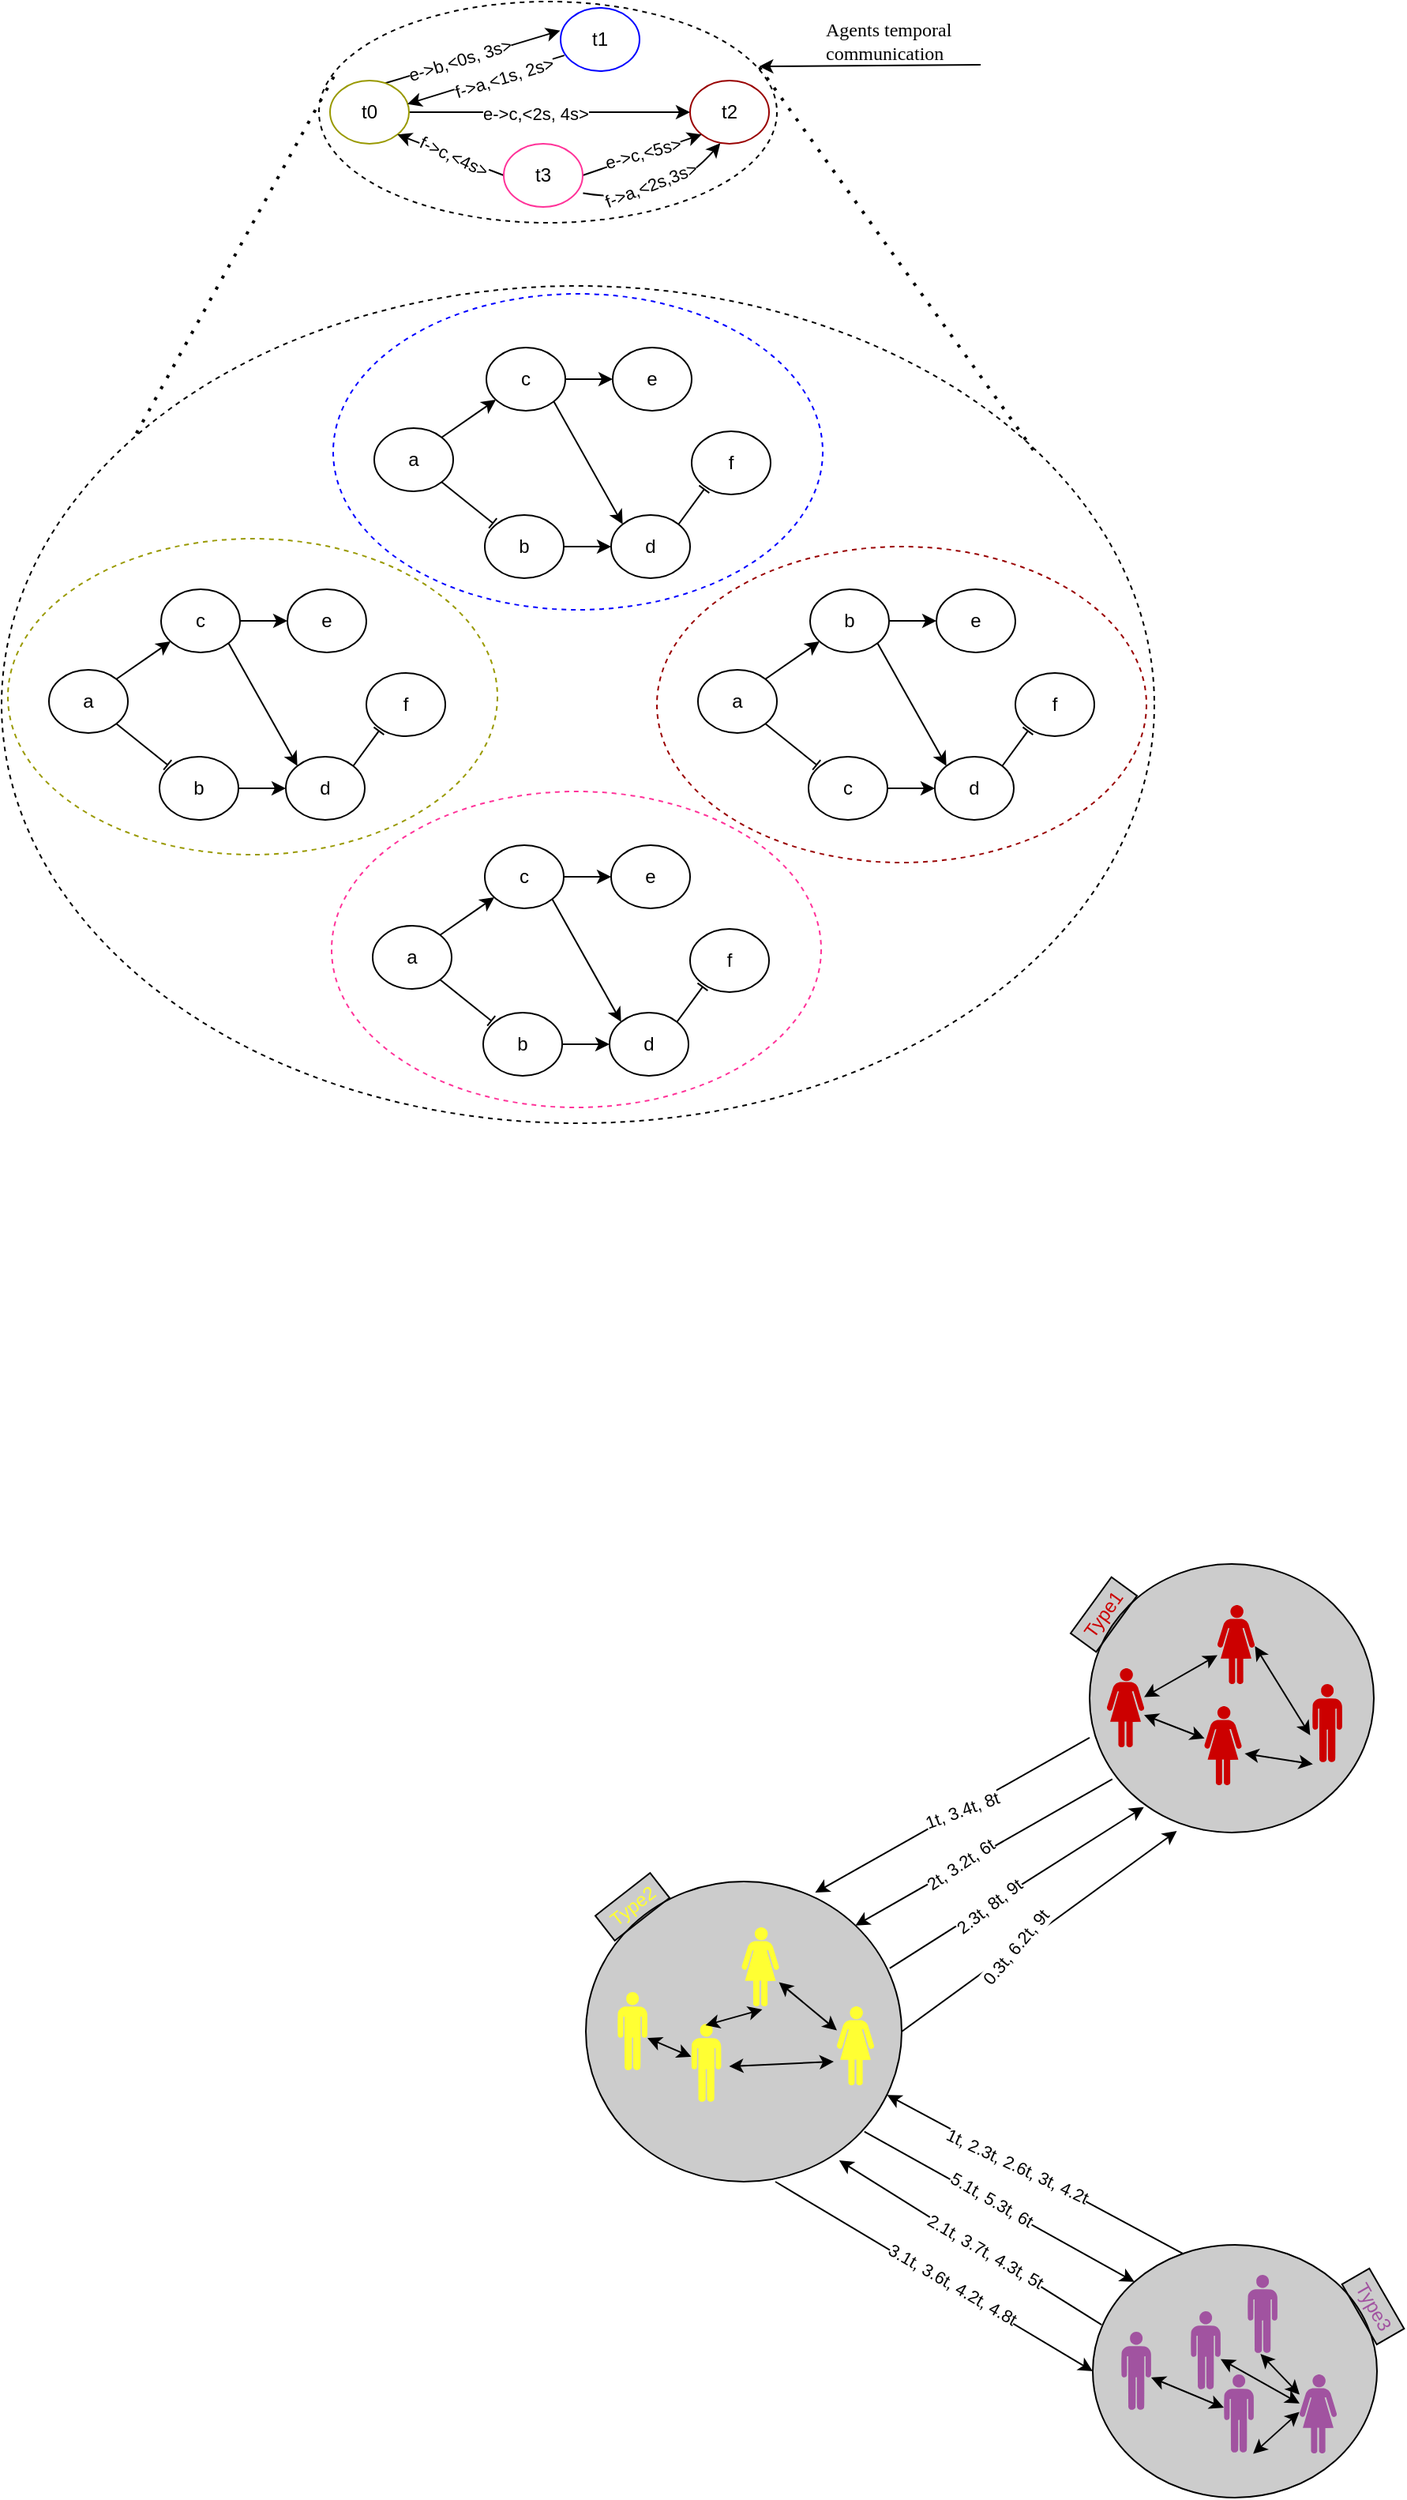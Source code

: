 <mxfile version="24.0.7" type="github">
  <diagram name="Pagina-1" id="gPWjSC0sNMpcJGo77wKc">
    <mxGraphModel dx="1318" dy="841" grid="1" gridSize="10" guides="1" tooltips="1" connect="1" arrows="1" fold="1" page="1" pageScale="1" pageWidth="827" pageHeight="1169" math="0" shadow="0">
      <root>
        <mxCell id="0" />
        <mxCell id="1" parent="0" />
        <mxCell id="D8RpLal6LioXR98MJQWB-118" value="" style="ellipse;whiteSpace=wrap;html=1;dashed=1;fillColor=none;strokeColor=#000000;" parent="1" vertex="1">
          <mxGeometry x="271" y="30" width="290" height="140" as="geometry" />
        </mxCell>
        <mxCell id="D8RpLal6LioXR98MJQWB-117" value="" style="ellipse;whiteSpace=wrap;html=1;dashed=1;fillColor=none;strokeColor=#000000;" parent="1" vertex="1">
          <mxGeometry x="70" y="210" width="730" height="530" as="geometry" />
        </mxCell>
        <mxCell id="D8RpLal6LioXR98MJQWB-3" value="" style="ellipse;whiteSpace=wrap;html=1;dashed=1;fillColor=none;strokeColor=#999900;" parent="1" vertex="1">
          <mxGeometry x="74" y="370" width="310" height="200" as="geometry" />
        </mxCell>
        <mxCell id="D8RpLal6LioXR98MJQWB-12" style="edgeStyle=none;rounded=0;orthogonalLoop=1;jettySize=auto;html=1;exitX=1;exitY=1;exitDx=0;exitDy=0;endArrow=baseDash;endFill=0;entryX=0.102;entryY=0.129;entryDx=0;entryDy=0;entryPerimeter=0;" parent="1" source="D8RpLal6LioXR98MJQWB-5" target="D8RpLal6LioXR98MJQWB-7" edge="1">
          <mxGeometry relative="1" as="geometry" />
        </mxCell>
        <mxCell id="D8RpLal6LioXR98MJQWB-13" style="edgeStyle=none;rounded=0;orthogonalLoop=1;jettySize=auto;html=1;exitX=1;exitY=0;exitDx=0;exitDy=0;" parent="1" source="D8RpLal6LioXR98MJQWB-5" target="D8RpLal6LioXR98MJQWB-6" edge="1">
          <mxGeometry relative="1" as="geometry" />
        </mxCell>
        <mxCell id="D8RpLal6LioXR98MJQWB-5" value="a" style="ellipse;whiteSpace=wrap;html=1;" parent="1" vertex="1">
          <mxGeometry x="100" y="453" width="50" height="40" as="geometry" />
        </mxCell>
        <mxCell id="D8RpLal6LioXR98MJQWB-14" style="edgeStyle=none;rounded=0;orthogonalLoop=1;jettySize=auto;html=1;exitX=1;exitY=0.5;exitDx=0;exitDy=0;entryX=0;entryY=0.5;entryDx=0;entryDy=0;" parent="1" source="D8RpLal6LioXR98MJQWB-6" target="D8RpLal6LioXR98MJQWB-9" edge="1">
          <mxGeometry relative="1" as="geometry" />
        </mxCell>
        <mxCell id="D8RpLal6LioXR98MJQWB-15" style="edgeStyle=none;rounded=0;orthogonalLoop=1;jettySize=auto;html=1;exitX=1;exitY=1;exitDx=0;exitDy=0;entryX=0;entryY=0;entryDx=0;entryDy=0;" parent="1" source="D8RpLal6LioXR98MJQWB-6" target="D8RpLal6LioXR98MJQWB-8" edge="1">
          <mxGeometry relative="1" as="geometry" />
        </mxCell>
        <mxCell id="D8RpLal6LioXR98MJQWB-6" value="c" style="ellipse;whiteSpace=wrap;html=1;" parent="1" vertex="1">
          <mxGeometry x="171" y="402" width="50" height="40" as="geometry" />
        </mxCell>
        <mxCell id="D8RpLal6LioXR98MJQWB-16" style="edgeStyle=none;rounded=0;orthogonalLoop=1;jettySize=auto;html=1;exitX=1;exitY=0.5;exitDx=0;exitDy=0;" parent="1" source="D8RpLal6LioXR98MJQWB-7" target="D8RpLal6LioXR98MJQWB-8" edge="1">
          <mxGeometry relative="1" as="geometry" />
        </mxCell>
        <mxCell id="D8RpLal6LioXR98MJQWB-7" value="b" style="ellipse;whiteSpace=wrap;html=1;" parent="1" vertex="1">
          <mxGeometry x="170" y="508" width="50" height="40" as="geometry" />
        </mxCell>
        <mxCell id="D8RpLal6LioXR98MJQWB-17" style="edgeStyle=none;rounded=0;orthogonalLoop=1;jettySize=auto;html=1;exitX=1;exitY=0;exitDx=0;exitDy=0;entryX=0.159;entryY=0.917;entryDx=0;entryDy=0;endArrow=baseDash;endFill=0;entryPerimeter=0;" parent="1" source="D8RpLal6LioXR98MJQWB-8" target="D8RpLal6LioXR98MJQWB-10" edge="1">
          <mxGeometry relative="1" as="geometry" />
        </mxCell>
        <mxCell id="D8RpLal6LioXR98MJQWB-8" value="d" style="ellipse;whiteSpace=wrap;html=1;" parent="1" vertex="1">
          <mxGeometry x="250" y="508" width="50" height="40" as="geometry" />
        </mxCell>
        <mxCell id="D8RpLal6LioXR98MJQWB-9" value="e" style="ellipse;whiteSpace=wrap;html=1;" parent="1" vertex="1">
          <mxGeometry x="251" y="402" width="50" height="40" as="geometry" />
        </mxCell>
        <mxCell id="D8RpLal6LioXR98MJQWB-10" value="f" style="ellipse;whiteSpace=wrap;html=1;" parent="1" vertex="1">
          <mxGeometry x="301" y="455" width="50" height="40" as="geometry" />
        </mxCell>
        <mxCell id="D8RpLal6LioXR98MJQWB-109" style="edgeStyle=none;rounded=0;orthogonalLoop=1;jettySize=auto;html=1;exitX=0.692;exitY=0.044;exitDx=0;exitDy=0;entryX=-0.004;entryY=0.359;entryDx=0;entryDy=0;exitPerimeter=0;entryPerimeter=0;" parent="1" source="D8RpLal6LioXR98MJQWB-46" target="D8RpLal6LioXR98MJQWB-83" edge="1">
          <mxGeometry relative="1" as="geometry" />
        </mxCell>
        <mxCell id="En2KzqsClIfj5qpVhYQP-1" value="e-&amp;gt;b,&amp;lt;0s, 3s&amp;gt;" style="edgeLabel;html=1;align=center;verticalAlign=middle;resizable=0;points=[];rotation=-17;" parent="D8RpLal6LioXR98MJQWB-109" vertex="1" connectable="0">
          <mxGeometry x="-0.349" y="1" relative="1" as="geometry">
            <mxPoint x="11" y="-3" as="offset" />
          </mxGeometry>
        </mxCell>
        <mxCell id="D8RpLal6LioXR98MJQWB-111" style="edgeStyle=none;rounded=0;orthogonalLoop=1;jettySize=auto;html=1;exitX=1;exitY=0.5;exitDx=0;exitDy=0;entryX=0;entryY=0.5;entryDx=0;entryDy=0;" parent="1" source="D8RpLal6LioXR98MJQWB-46" target="D8RpLal6LioXR98MJQWB-65" edge="1">
          <mxGeometry relative="1" as="geometry" />
        </mxCell>
        <mxCell id="En2KzqsClIfj5qpVhYQP-3" value="e-&amp;gt;c,&amp;lt;2s, 4s&amp;gt;" style="edgeLabel;html=1;align=center;verticalAlign=middle;resizable=0;points=[];" parent="D8RpLal6LioXR98MJQWB-111" vertex="1" connectable="0">
          <mxGeometry x="-0.106" y="-1" relative="1" as="geometry">
            <mxPoint as="offset" />
          </mxGeometry>
        </mxCell>
        <mxCell id="D8RpLal6LioXR98MJQWB-46" value="t0" style="ellipse;whiteSpace=wrap;html=1;strokeColor=#999900;" parent="1" vertex="1">
          <mxGeometry x="278" y="80" width="50" height="40" as="geometry" />
        </mxCell>
        <mxCell id="D8RpLal6LioXR98MJQWB-49" value="" style="ellipse;whiteSpace=wrap;html=1;dashed=1;fillColor=none;strokeColor=#990000;" parent="1" vertex="1">
          <mxGeometry x="485" y="375" width="310" height="200" as="geometry" />
        </mxCell>
        <mxCell id="D8RpLal6LioXR98MJQWB-50" style="edgeStyle=none;rounded=0;orthogonalLoop=1;jettySize=auto;html=1;exitX=1;exitY=1;exitDx=0;exitDy=0;endArrow=baseDash;endFill=0;entryX=0.102;entryY=0.129;entryDx=0;entryDy=0;entryPerimeter=0;" parent="1" source="D8RpLal6LioXR98MJQWB-52" target="D8RpLal6LioXR98MJQWB-57" edge="1">
          <mxGeometry relative="1" as="geometry" />
        </mxCell>
        <mxCell id="D8RpLal6LioXR98MJQWB-51" style="edgeStyle=none;rounded=0;orthogonalLoop=1;jettySize=auto;html=1;exitX=1;exitY=0;exitDx=0;exitDy=0;" parent="1" source="D8RpLal6LioXR98MJQWB-52" target="D8RpLal6LioXR98MJQWB-55" edge="1">
          <mxGeometry relative="1" as="geometry" />
        </mxCell>
        <mxCell id="D8RpLal6LioXR98MJQWB-52" value="a" style="ellipse;whiteSpace=wrap;html=1;" parent="1" vertex="1">
          <mxGeometry x="511" y="453" width="50" height="40" as="geometry" />
        </mxCell>
        <mxCell id="D8RpLal6LioXR98MJQWB-53" style="edgeStyle=none;rounded=0;orthogonalLoop=1;jettySize=auto;html=1;exitX=1;exitY=0.5;exitDx=0;exitDy=0;entryX=0;entryY=0.5;entryDx=0;entryDy=0;" parent="1" source="D8RpLal6LioXR98MJQWB-55" target="D8RpLal6LioXR98MJQWB-60" edge="1">
          <mxGeometry relative="1" as="geometry" />
        </mxCell>
        <mxCell id="D8RpLal6LioXR98MJQWB-54" style="edgeStyle=none;rounded=0;orthogonalLoop=1;jettySize=auto;html=1;exitX=1;exitY=1;exitDx=0;exitDy=0;entryX=0;entryY=0;entryDx=0;entryDy=0;" parent="1" source="D8RpLal6LioXR98MJQWB-55" target="D8RpLal6LioXR98MJQWB-59" edge="1">
          <mxGeometry relative="1" as="geometry" />
        </mxCell>
        <mxCell id="D8RpLal6LioXR98MJQWB-55" value="b" style="ellipse;whiteSpace=wrap;html=1;" parent="1" vertex="1">
          <mxGeometry x="582" y="402" width="50" height="40" as="geometry" />
        </mxCell>
        <mxCell id="D8RpLal6LioXR98MJQWB-56" style="edgeStyle=none;rounded=0;orthogonalLoop=1;jettySize=auto;html=1;exitX=1;exitY=0.5;exitDx=0;exitDy=0;" parent="1" source="D8RpLal6LioXR98MJQWB-57" target="D8RpLal6LioXR98MJQWB-59" edge="1">
          <mxGeometry relative="1" as="geometry" />
        </mxCell>
        <mxCell id="D8RpLal6LioXR98MJQWB-57" value="c" style="ellipse;whiteSpace=wrap;html=1;" parent="1" vertex="1">
          <mxGeometry x="581" y="508" width="50" height="40" as="geometry" />
        </mxCell>
        <mxCell id="D8RpLal6LioXR98MJQWB-58" style="edgeStyle=none;rounded=0;orthogonalLoop=1;jettySize=auto;html=1;exitX=1;exitY=0;exitDx=0;exitDy=0;entryX=0.159;entryY=0.917;entryDx=0;entryDy=0;endArrow=baseDash;endFill=0;entryPerimeter=0;" parent="1" source="D8RpLal6LioXR98MJQWB-59" target="D8RpLal6LioXR98MJQWB-61" edge="1">
          <mxGeometry relative="1" as="geometry" />
        </mxCell>
        <mxCell id="D8RpLal6LioXR98MJQWB-59" value="d" style="ellipse;whiteSpace=wrap;html=1;" parent="1" vertex="1">
          <mxGeometry x="661" y="508" width="50" height="40" as="geometry" />
        </mxCell>
        <mxCell id="D8RpLal6LioXR98MJQWB-60" value="e" style="ellipse;whiteSpace=wrap;html=1;" parent="1" vertex="1">
          <mxGeometry x="662" y="402" width="50" height="40" as="geometry" />
        </mxCell>
        <mxCell id="D8RpLal6LioXR98MJQWB-61" value="f" style="ellipse;whiteSpace=wrap;html=1;" parent="1" vertex="1">
          <mxGeometry x="712" y="455" width="50" height="40" as="geometry" />
        </mxCell>
        <mxCell id="D8RpLal6LioXR98MJQWB-65" value="t2" style="ellipse;whiteSpace=wrap;html=1;strokeColor=#990000;" parent="1" vertex="1">
          <mxGeometry x="506" y="80" width="50" height="40" as="geometry" />
        </mxCell>
        <mxCell id="D8RpLal6LioXR98MJQWB-67" value="" style="ellipse;whiteSpace=wrap;html=1;dashed=1;fillColor=none;strokeColor=#0000FF;" parent="1" vertex="1">
          <mxGeometry x="280" y="215" width="310" height="200" as="geometry" />
        </mxCell>
        <mxCell id="D8RpLal6LioXR98MJQWB-68" style="edgeStyle=none;rounded=0;orthogonalLoop=1;jettySize=auto;html=1;exitX=1;exitY=1;exitDx=0;exitDy=0;endArrow=baseDash;endFill=0;entryX=0.102;entryY=0.129;entryDx=0;entryDy=0;entryPerimeter=0;" parent="1" source="D8RpLal6LioXR98MJQWB-70" target="D8RpLal6LioXR98MJQWB-75" edge="1">
          <mxGeometry relative="1" as="geometry" />
        </mxCell>
        <mxCell id="D8RpLal6LioXR98MJQWB-69" style="edgeStyle=none;rounded=0;orthogonalLoop=1;jettySize=auto;html=1;exitX=1;exitY=0;exitDx=0;exitDy=0;" parent="1" source="D8RpLal6LioXR98MJQWB-70" target="D8RpLal6LioXR98MJQWB-73" edge="1">
          <mxGeometry relative="1" as="geometry" />
        </mxCell>
        <mxCell id="D8RpLal6LioXR98MJQWB-70" value="a" style="ellipse;whiteSpace=wrap;html=1;" parent="1" vertex="1">
          <mxGeometry x="306" y="300" width="50" height="40" as="geometry" />
        </mxCell>
        <mxCell id="D8RpLal6LioXR98MJQWB-71" style="edgeStyle=none;rounded=0;orthogonalLoop=1;jettySize=auto;html=1;exitX=1;exitY=0.5;exitDx=0;exitDy=0;entryX=0;entryY=0.5;entryDx=0;entryDy=0;" parent="1" source="D8RpLal6LioXR98MJQWB-73" target="D8RpLal6LioXR98MJQWB-78" edge="1">
          <mxGeometry relative="1" as="geometry" />
        </mxCell>
        <mxCell id="D8RpLal6LioXR98MJQWB-72" style="edgeStyle=none;rounded=0;orthogonalLoop=1;jettySize=auto;html=1;exitX=1;exitY=1;exitDx=0;exitDy=0;entryX=0;entryY=0;entryDx=0;entryDy=0;" parent="1" source="D8RpLal6LioXR98MJQWB-73" target="D8RpLal6LioXR98MJQWB-77" edge="1">
          <mxGeometry relative="1" as="geometry" />
        </mxCell>
        <mxCell id="D8RpLal6LioXR98MJQWB-73" value="c" style="ellipse;whiteSpace=wrap;html=1;" parent="1" vertex="1">
          <mxGeometry x="377" y="249" width="50" height="40" as="geometry" />
        </mxCell>
        <mxCell id="D8RpLal6LioXR98MJQWB-74" style="edgeStyle=none;rounded=0;orthogonalLoop=1;jettySize=auto;html=1;exitX=1;exitY=0.5;exitDx=0;exitDy=0;" parent="1" source="D8RpLal6LioXR98MJQWB-75" target="D8RpLal6LioXR98MJQWB-77" edge="1">
          <mxGeometry relative="1" as="geometry" />
        </mxCell>
        <mxCell id="D8RpLal6LioXR98MJQWB-75" value="b" style="ellipse;whiteSpace=wrap;html=1;" parent="1" vertex="1">
          <mxGeometry x="376" y="355" width="50" height="40" as="geometry" />
        </mxCell>
        <mxCell id="D8RpLal6LioXR98MJQWB-76" style="edgeStyle=none;rounded=0;orthogonalLoop=1;jettySize=auto;html=1;exitX=1;exitY=0;exitDx=0;exitDy=0;entryX=0.159;entryY=0.917;entryDx=0;entryDy=0;endArrow=baseDash;endFill=0;entryPerimeter=0;" parent="1" source="D8RpLal6LioXR98MJQWB-77" target="D8RpLal6LioXR98MJQWB-79" edge="1">
          <mxGeometry relative="1" as="geometry" />
        </mxCell>
        <mxCell id="D8RpLal6LioXR98MJQWB-77" value="d" style="ellipse;whiteSpace=wrap;html=1;" parent="1" vertex="1">
          <mxGeometry x="456" y="355" width="50" height="40" as="geometry" />
        </mxCell>
        <mxCell id="D8RpLal6LioXR98MJQWB-78" value="e" style="ellipse;whiteSpace=wrap;html=1;" parent="1" vertex="1">
          <mxGeometry x="457" y="249" width="50" height="40" as="geometry" />
        </mxCell>
        <mxCell id="D8RpLal6LioXR98MJQWB-79" value="f" style="ellipse;whiteSpace=wrap;html=1;" parent="1" vertex="1">
          <mxGeometry x="507" y="302" width="50" height="40" as="geometry" />
        </mxCell>
        <mxCell id="D8RpLal6LioXR98MJQWB-110" style="edgeStyle=none;rounded=0;orthogonalLoop=1;jettySize=auto;html=1;exitX=0.048;exitY=0.752;exitDx=0;exitDy=0;entryX=0.981;entryY=0.371;entryDx=0;entryDy=0;entryPerimeter=0;exitPerimeter=0;" parent="1" source="D8RpLal6LioXR98MJQWB-83" target="D8RpLal6LioXR98MJQWB-46" edge="1">
          <mxGeometry relative="1" as="geometry" />
        </mxCell>
        <mxCell id="En2KzqsClIfj5qpVhYQP-2" value="f-&amp;gt;a,&amp;lt;1s, 2s&amp;gt;" style="edgeLabel;html=1;align=center;verticalAlign=middle;resizable=0;points=[];rotation=-17;" parent="D8RpLal6LioXR98MJQWB-110" vertex="1" connectable="0">
          <mxGeometry x="-0.487" relative="1" as="geometry">
            <mxPoint x="-13" y="6" as="offset" />
          </mxGeometry>
        </mxCell>
        <mxCell id="D8RpLal6LioXR98MJQWB-83" value="t1" style="ellipse;whiteSpace=wrap;html=1;strokeColor=#0000FF;" parent="1" vertex="1">
          <mxGeometry x="424" y="34" width="50" height="40" as="geometry" />
        </mxCell>
        <mxCell id="D8RpLal6LioXR98MJQWB-85" value="" style="ellipse;whiteSpace=wrap;html=1;dashed=1;fillColor=none;strokeColor=#FF3399;" parent="1" vertex="1">
          <mxGeometry x="279" y="530" width="310" height="200" as="geometry" />
        </mxCell>
        <mxCell id="D8RpLal6LioXR98MJQWB-86" style="edgeStyle=none;rounded=0;orthogonalLoop=1;jettySize=auto;html=1;exitX=1;exitY=1;exitDx=0;exitDy=0;endArrow=baseDash;endFill=0;entryX=0.102;entryY=0.129;entryDx=0;entryDy=0;entryPerimeter=0;" parent="1" source="D8RpLal6LioXR98MJQWB-88" target="D8RpLal6LioXR98MJQWB-93" edge="1">
          <mxGeometry relative="1" as="geometry" />
        </mxCell>
        <mxCell id="D8RpLal6LioXR98MJQWB-87" style="edgeStyle=none;rounded=0;orthogonalLoop=1;jettySize=auto;html=1;exitX=1;exitY=0;exitDx=0;exitDy=0;" parent="1" source="D8RpLal6LioXR98MJQWB-88" target="D8RpLal6LioXR98MJQWB-91" edge="1">
          <mxGeometry relative="1" as="geometry" />
        </mxCell>
        <mxCell id="D8RpLal6LioXR98MJQWB-88" value="a" style="ellipse;whiteSpace=wrap;html=1;" parent="1" vertex="1">
          <mxGeometry x="305" y="615" width="50" height="40" as="geometry" />
        </mxCell>
        <mxCell id="D8RpLal6LioXR98MJQWB-89" style="edgeStyle=none;rounded=0;orthogonalLoop=1;jettySize=auto;html=1;exitX=1;exitY=0.5;exitDx=0;exitDy=0;entryX=0;entryY=0.5;entryDx=0;entryDy=0;" parent="1" source="D8RpLal6LioXR98MJQWB-91" target="D8RpLal6LioXR98MJQWB-96" edge="1">
          <mxGeometry relative="1" as="geometry" />
        </mxCell>
        <mxCell id="D8RpLal6LioXR98MJQWB-90" style="edgeStyle=none;rounded=0;orthogonalLoop=1;jettySize=auto;html=1;exitX=1;exitY=1;exitDx=0;exitDy=0;entryX=0;entryY=0;entryDx=0;entryDy=0;" parent="1" source="D8RpLal6LioXR98MJQWB-91" target="D8RpLal6LioXR98MJQWB-95" edge="1">
          <mxGeometry relative="1" as="geometry" />
        </mxCell>
        <mxCell id="D8RpLal6LioXR98MJQWB-91" value="c" style="ellipse;whiteSpace=wrap;html=1;" parent="1" vertex="1">
          <mxGeometry x="376" y="564" width="50" height="40" as="geometry" />
        </mxCell>
        <mxCell id="D8RpLal6LioXR98MJQWB-92" style="edgeStyle=none;rounded=0;orthogonalLoop=1;jettySize=auto;html=1;exitX=1;exitY=0.5;exitDx=0;exitDy=0;" parent="1" source="D8RpLal6LioXR98MJQWB-93" target="D8RpLal6LioXR98MJQWB-95" edge="1">
          <mxGeometry relative="1" as="geometry" />
        </mxCell>
        <mxCell id="D8RpLal6LioXR98MJQWB-93" value="b" style="ellipse;whiteSpace=wrap;html=1;" parent="1" vertex="1">
          <mxGeometry x="375" y="670" width="50" height="40" as="geometry" />
        </mxCell>
        <mxCell id="D8RpLal6LioXR98MJQWB-94" style="edgeStyle=none;rounded=0;orthogonalLoop=1;jettySize=auto;html=1;exitX=1;exitY=0;exitDx=0;exitDy=0;entryX=0.159;entryY=0.917;entryDx=0;entryDy=0;endArrow=baseDash;endFill=0;entryPerimeter=0;" parent="1" source="D8RpLal6LioXR98MJQWB-95" target="D8RpLal6LioXR98MJQWB-97" edge="1">
          <mxGeometry relative="1" as="geometry" />
        </mxCell>
        <mxCell id="D8RpLal6LioXR98MJQWB-95" value="d" style="ellipse;whiteSpace=wrap;html=1;" parent="1" vertex="1">
          <mxGeometry x="455" y="670" width="50" height="40" as="geometry" />
        </mxCell>
        <mxCell id="D8RpLal6LioXR98MJQWB-96" value="e" style="ellipse;whiteSpace=wrap;html=1;" parent="1" vertex="1">
          <mxGeometry x="456" y="564" width="50" height="40" as="geometry" />
        </mxCell>
        <mxCell id="D8RpLal6LioXR98MJQWB-97" value="f" style="ellipse;whiteSpace=wrap;html=1;" parent="1" vertex="1">
          <mxGeometry x="506" y="617" width="50" height="40" as="geometry" />
        </mxCell>
        <mxCell id="D8RpLal6LioXR98MJQWB-112" style="edgeStyle=none;rounded=0;orthogonalLoop=1;jettySize=auto;html=1;exitX=0;exitY=0.5;exitDx=0;exitDy=0;entryX=1;entryY=1;entryDx=0;entryDy=0;" parent="1" source="D8RpLal6LioXR98MJQWB-101" target="D8RpLal6LioXR98MJQWB-46" edge="1">
          <mxGeometry relative="1" as="geometry" />
        </mxCell>
        <mxCell id="En2KzqsClIfj5qpVhYQP-4" value="f-&amp;gt;c,&amp;lt;4s&amp;gt;" style="edgeLabel;html=1;align=center;verticalAlign=middle;resizable=0;points=[];rotation=25;" parent="D8RpLal6LioXR98MJQWB-112" vertex="1" connectable="0">
          <mxGeometry x="-0.061" relative="1" as="geometry">
            <mxPoint as="offset" />
          </mxGeometry>
        </mxCell>
        <mxCell id="D8RpLal6LioXR98MJQWB-114" style="edgeStyle=none;rounded=0;orthogonalLoop=1;jettySize=auto;html=1;exitX=1;exitY=0.5;exitDx=0;exitDy=0;entryX=0;entryY=1;entryDx=0;entryDy=0;" parent="1" source="D8RpLal6LioXR98MJQWB-101" target="D8RpLal6LioXR98MJQWB-65" edge="1">
          <mxGeometry relative="1" as="geometry" />
        </mxCell>
        <mxCell id="En2KzqsClIfj5qpVhYQP-5" value="e-&amp;gt;c,&amp;lt;5s&amp;gt;" style="edgeLabel;html=1;align=center;verticalAlign=middle;resizable=0;points=[];rotation=-15;" parent="D8RpLal6LioXR98MJQWB-114" vertex="1" connectable="0">
          <mxGeometry x="0.009" y="1" relative="1" as="geometry">
            <mxPoint as="offset" />
          </mxGeometry>
        </mxCell>
        <mxCell id="D8RpLal6LioXR98MJQWB-101" value="t3" style="ellipse;whiteSpace=wrap;html=1;strokeColor=#FF3399;" parent="1" vertex="1">
          <mxGeometry x="388" y="120" width="50" height="40" as="geometry" />
        </mxCell>
        <mxCell id="D8RpLal6LioXR98MJQWB-115" value="" style="endArrow=none;dashed=1;html=1;dashPattern=1 3;strokeWidth=2;rounded=0;entryX=0.036;entryY=0.326;entryDx=0;entryDy=0;exitX=0.117;exitY=0.176;exitDx=0;exitDy=0;exitPerimeter=0;entryPerimeter=0;" parent="1" source="D8RpLal6LioXR98MJQWB-117" target="D8RpLal6LioXR98MJQWB-118" edge="1">
          <mxGeometry width="50" height="50" relative="1" as="geometry">
            <mxPoint x="70" y="470" as="sourcePoint" />
            <mxPoint x="80" y="100" as="targetPoint" />
          </mxGeometry>
        </mxCell>
        <mxCell id="D8RpLal6LioXR98MJQWB-116" value="" style="endArrow=none;dashed=1;html=1;dashPattern=1 3;strokeWidth=2;rounded=0;entryX=0.951;entryY=0.266;entryDx=0;entryDy=0;exitX=0.895;exitY=0.196;exitDx=0;exitDy=0;exitPerimeter=0;entryPerimeter=0;" parent="1" source="D8RpLal6LioXR98MJQWB-117" target="D8RpLal6LioXR98MJQWB-118" edge="1">
          <mxGeometry width="50" height="50" relative="1" as="geometry">
            <mxPoint x="800" y="400" as="sourcePoint" />
            <mxPoint x="380" y="100" as="targetPoint" />
          </mxGeometry>
        </mxCell>
        <mxCell id="En2KzqsClIfj5qpVhYQP-6" value="&lt;div align=&quot;left&quot;&gt;&lt;font face=&quot;Verdana&quot;&gt;Agents temporal &lt;br&gt;&lt;/font&gt;&lt;/div&gt;&lt;div align=&quot;left&quot;&gt;&lt;font face=&quot;vIOQpKhhw21pUGHrhAOD&quot;&gt;communication&lt;/font&gt;&lt;/div&gt;" style="text;html=1;align=left;verticalAlign=middle;resizable=0;points=[];autosize=1;strokeColor=none;fillColor=none;" parent="1" vertex="1">
          <mxGeometry x="590" y="30" width="120" height="50" as="geometry" />
        </mxCell>
        <mxCell id="En2KzqsClIfj5qpVhYQP-7" value="" style="endArrow=classic;html=1;rounded=0;entryX=0.961;entryY=0.293;entryDx=0;entryDy=0;entryPerimeter=0;" parent="1" target="D8RpLal6LioXR98MJQWB-118" edge="1">
          <mxGeometry width="50" height="50" relative="1" as="geometry">
            <mxPoint x="690" y="70" as="sourcePoint" />
            <mxPoint x="490" y="270" as="targetPoint" />
          </mxGeometry>
        </mxCell>
        <mxCell id="ygwzBRhfIEtMTzsebthU-5" value="" style="endArrow=classic;html=1;rounded=0;curved=1;exitX=1.004;exitY=0.781;exitDx=0;exitDy=0;exitPerimeter=0;entryX=0.383;entryY=0.991;entryDx=0;entryDy=0;entryPerimeter=0;" parent="1" source="D8RpLal6LioXR98MJQWB-101" target="D8RpLal6LioXR98MJQWB-65" edge="1">
          <mxGeometry width="50" height="50" relative="1" as="geometry">
            <mxPoint x="490" y="250" as="sourcePoint" />
            <mxPoint x="540" y="200" as="targetPoint" />
            <Array as="points">
              <mxPoint x="490" y="160" />
            </Array>
          </mxGeometry>
        </mxCell>
        <mxCell id="ygwzBRhfIEtMTzsebthU-6" value="f-&amp;gt;a,&amp;lt;2s,3s&amp;gt;" style="edgeLabel;html=1;align=center;verticalAlign=middle;resizable=0;points=[];rotation=-21;" parent="ygwzBRhfIEtMTzsebthU-5" vertex="1" connectable="0">
          <mxGeometry x="-0.229" y="9" relative="1" as="geometry">
            <mxPoint x="1" y="-3" as="offset" />
          </mxGeometry>
        </mxCell>
        <mxCell id="Pouv3ua3JYrRV85Rh7YF-1" value="" style="ellipse;whiteSpace=wrap;html=1;fillColor=#000000;fillOpacity=20;" parent="1" vertex="1">
          <mxGeometry x="759" y="1019" width="180" height="170" as="geometry" />
        </mxCell>
        <mxCell id="Pouv3ua3JYrRV85Rh7YF-2" value="&lt;font color=&quot;#cc0000&quot;&gt;Type1&lt;/font&gt;" style="rounded=0;whiteSpace=wrap;html=1;fillColor=#000000;fillOpacity=20;rotation=-54;" parent="1" vertex="1">
          <mxGeometry x="746" y="1041" width="44" height="20" as="geometry" />
        </mxCell>
        <mxCell id="Pouv3ua3JYrRV85Rh7YF-3" value="" style="ellipse;whiteSpace=wrap;html=1;fillColor=#000000;fillOpacity=20;" parent="1" vertex="1">
          <mxGeometry x="761" y="1450" width="180" height="160" as="geometry" />
        </mxCell>
        <mxCell id="Pouv3ua3JYrRV85Rh7YF-4" value="" style="ellipse;whiteSpace=wrap;html=1;fillColor=#000000;fillOpacity=20;" parent="1" vertex="1">
          <mxGeometry x="440" y="1220" width="200" height="190" as="geometry" />
        </mxCell>
        <mxCell id="Pouv3ua3JYrRV85Rh7YF-9" value="" style="verticalLabelPosition=bottom;sketch=0;html=1;fillColor=#A153A0;verticalAlign=top;align=center;pointerEvents=1;shape=mxgraph.cisco_safe.design.actor_2;" parent="1" vertex="1">
          <mxGeometry x="859" y="1469" width="19" height="50" as="geometry" />
        </mxCell>
        <mxCell id="Pouv3ua3JYrRV85Rh7YF-10" value="" style="verticalLabelPosition=bottom;sketch=0;html=1;fillColor=#CC0000;verticalAlign=top;align=center;pointerEvents=1;shape=mxgraph.cisco_safe.design.actor_2;" parent="1" vertex="1">
          <mxGeometry x="900" y="1095" width="19" height="50" as="geometry" />
        </mxCell>
        <mxCell id="Pouv3ua3JYrRV85Rh7YF-11" value="" style="rounded=0;orthogonalLoop=1;jettySize=auto;html=1;startArrow=classic;startFill=1;" parent="1" source="Pouv3ua3JYrRV85Rh7YF-12" target="Pouv3ua3JYrRV85Rh7YF-36" edge="1">
          <mxGeometry relative="1" as="geometry" />
        </mxCell>
        <mxCell id="Pouv3ua3JYrRV85Rh7YF-12" value="" style="verticalLabelPosition=bottom;sketch=0;html=1;fillColor=#FFFF33;verticalAlign=top;align=center;pointerEvents=1;shape=mxgraph.cisco_safe.design.actor_1;" parent="1" vertex="1">
          <mxGeometry x="599" y="1299" width="23.5" height="50" as="geometry" />
        </mxCell>
        <mxCell id="Pouv3ua3JYrRV85Rh7YF-19" value="" style="rounded=0;orthogonalLoop=1;jettySize=auto;html=1;startArrow=classic;startFill=1;" parent="1" source="Pouv3ua3JYrRV85Rh7YF-20" target="Pouv3ua3JYrRV85Rh7YF-22" edge="1">
          <mxGeometry relative="1" as="geometry" />
        </mxCell>
        <mxCell id="Pouv3ua3JYrRV85Rh7YF-20" value="" style="verticalLabelPosition=bottom;sketch=0;html=1;fillColor=#A153A0;verticalAlign=top;align=center;pointerEvents=1;shape=mxgraph.cisco_safe.design.actor_2;" parent="1" vertex="1">
          <mxGeometry x="844" y="1532" width="19" height="50" as="geometry" />
        </mxCell>
        <mxCell id="Pouv3ua3JYrRV85Rh7YF-22" value="" style="verticalLabelPosition=bottom;sketch=0;html=1;fillColor=#A153A0;verticalAlign=top;align=center;pointerEvents=1;shape=mxgraph.cisco_safe.design.actor_2;" parent="1" vertex="1">
          <mxGeometry x="779" y="1505" width="19" height="50" as="geometry" />
        </mxCell>
        <mxCell id="Pouv3ua3JYrRV85Rh7YF-23" value="" style="verticalLabelPosition=bottom;sketch=0;html=1;fillColor=#A153A0;verticalAlign=top;align=center;pointerEvents=1;shape=mxgraph.cisco_safe.design.actor_1;" parent="1" vertex="1">
          <mxGeometry x="892" y="1532" width="23.5" height="50" as="geometry" />
        </mxCell>
        <mxCell id="Pouv3ua3JYrRV85Rh7YF-24" value="" style="rounded=0;orthogonalLoop=1;jettySize=auto;html=1;startArrow=classic;startFill=1;exitX=0.977;exitY=1.004;exitDx=0;exitDy=0;exitPerimeter=0;entryX=-0.007;entryY=0.476;entryDx=0;entryDy=0;entryPerimeter=0;" parent="1" source="Pouv3ua3JYrRV85Rh7YF-20" target="Pouv3ua3JYrRV85Rh7YF-23" edge="1">
          <mxGeometry relative="1" as="geometry">
            <mxPoint x="842" y="1656" as="sourcePoint" />
            <mxPoint x="965" y="1648" as="targetPoint" />
          </mxGeometry>
        </mxCell>
        <mxCell id="Pouv3ua3JYrRV85Rh7YF-26" value="" style="rounded=0;orthogonalLoop=1;jettySize=auto;html=1;startArrow=classic;startFill=1;" parent="1" source="Pouv3ua3JYrRV85Rh7YF-27" target="Pouv3ua3JYrRV85Rh7YF-23" edge="1">
          <mxGeometry relative="1" as="geometry" />
        </mxCell>
        <mxCell id="Pouv3ua3JYrRV85Rh7YF-27" value="" style="verticalLabelPosition=bottom;sketch=0;html=1;fillColor=#A153A0;verticalAlign=top;align=center;pointerEvents=1;shape=mxgraph.cisco_safe.design.actor_2;" parent="1" vertex="1">
          <mxGeometry x="823" y="1492" width="19" height="50" as="geometry" />
        </mxCell>
        <mxCell id="Pouv3ua3JYrRV85Rh7YF-30" value="" style="rounded=0;orthogonalLoop=1;jettySize=auto;html=1;startArrow=classic;startFill=1;" parent="1" source="Pouv3ua3JYrRV85Rh7YF-31" target="Pouv3ua3JYrRV85Rh7YF-35" edge="1">
          <mxGeometry relative="1" as="geometry" />
        </mxCell>
        <mxCell id="Pouv3ua3JYrRV85Rh7YF-31" value="" style="verticalLabelPosition=bottom;sketch=0;html=1;fillColor=#FFFF33;verticalAlign=top;align=center;pointerEvents=1;shape=mxgraph.cisco_safe.design.actor_2;" parent="1" vertex="1">
          <mxGeometry x="506.75" y="1310" width="19" height="50" as="geometry" />
        </mxCell>
        <mxCell id="Pouv3ua3JYrRV85Rh7YF-32" value="" style="rounded=0;orthogonalLoop=1;jettySize=auto;html=1;startArrow=classic;startFill=1;" parent="1" source="Pouv3ua3JYrRV85Rh7YF-33" target="Pouv3ua3JYrRV85Rh7YF-42" edge="1">
          <mxGeometry relative="1" as="geometry" />
        </mxCell>
        <mxCell id="Pouv3ua3JYrRV85Rh7YF-33" value="" style="verticalLabelPosition=bottom;sketch=0;html=1;fillColor=#CC0000;verticalAlign=top;align=center;pointerEvents=1;shape=mxgraph.cisco_safe.design.actor_1;" parent="1" vertex="1">
          <mxGeometry x="840" y="1045" width="23.5" height="50" as="geometry" />
        </mxCell>
        <mxCell id="Pouv3ua3JYrRV85Rh7YF-34" value="" style="rounded=0;orthogonalLoop=1;jettySize=auto;html=1;startArrow=classic;startFill=1;exitX=1.263;exitY=0.54;exitDx=0;exitDy=0;exitPerimeter=0;entryX=-0.085;entryY=0.7;entryDx=0;entryDy=0;entryPerimeter=0;" parent="1" source="Pouv3ua3JYrRV85Rh7YF-31" target="Pouv3ua3JYrRV85Rh7YF-12" edge="1">
          <mxGeometry relative="1" as="geometry">
            <mxPoint x="610" y="1557" as="sourcePoint" />
            <mxPoint x="666" y="1513" as="targetPoint" />
          </mxGeometry>
        </mxCell>
        <mxCell id="Pouv3ua3JYrRV85Rh7YF-35" value="" style="verticalLabelPosition=bottom;sketch=0;html=1;fillColor=#FFFF33;verticalAlign=top;align=center;pointerEvents=1;shape=mxgraph.cisco_safe.design.actor_2;" parent="1" vertex="1">
          <mxGeometry x="460" y="1290" width="19" height="50" as="geometry" />
        </mxCell>
        <mxCell id="Pouv3ua3JYrRV85Rh7YF-36" value="" style="verticalLabelPosition=bottom;sketch=0;html=1;fillColor=#FFFF33;verticalAlign=top;align=center;pointerEvents=1;shape=mxgraph.cisco_safe.design.actor_1;" parent="1" vertex="1">
          <mxGeometry x="538.75" y="1249" width="23.5" height="50" as="geometry" />
        </mxCell>
        <mxCell id="Pouv3ua3JYrRV85Rh7YF-37" value="" style="rounded=0;orthogonalLoop=1;jettySize=auto;html=1;startArrow=classic;startFill=1;exitX=0.474;exitY=0.02;exitDx=0;exitDy=0;exitPerimeter=0;entryX=0.553;entryY=1.04;entryDx=0;entryDy=0;entryPerimeter=0;" parent="1" source="Pouv3ua3JYrRV85Rh7YF-31" target="Pouv3ua3JYrRV85Rh7YF-36" edge="1">
          <mxGeometry relative="1" as="geometry">
            <mxPoint x="551" y="1399" as="sourcePoint" />
            <mxPoint x="471" y="1399" as="targetPoint" />
          </mxGeometry>
        </mxCell>
        <mxCell id="Pouv3ua3JYrRV85Rh7YF-38" value="&lt;font color=&quot;#ffff33&quot;&gt;Type2&lt;/font&gt;" style="rounded=0;whiteSpace=wrap;html=1;fillColor=#000000;fillOpacity=20;rotation=-38;" parent="1" vertex="1">
          <mxGeometry x="447.5" y="1226" width="44" height="20" as="geometry" />
        </mxCell>
        <mxCell id="Pouv3ua3JYrRV85Rh7YF-39" value="" style="rounded=0;orthogonalLoop=1;jettySize=auto;html=1;entryX=0.431;entryY=1;entryDx=0;entryDy=0;entryPerimeter=0;startArrow=classic;startFill=1;" parent="1" source="Pouv3ua3JYrRV85Rh7YF-23" target="Pouv3ua3JYrRV85Rh7YF-9" edge="1">
          <mxGeometry relative="1" as="geometry" />
        </mxCell>
        <mxCell id="Pouv3ua3JYrRV85Rh7YF-40" value="" style="rounded=0;orthogonalLoop=1;jettySize=auto;html=1;startArrow=classic;startFill=1;entryX=1.009;entryY=0.52;entryDx=0;entryDy=0;entryPerimeter=0;exitX=-0.069;exitY=0.649;exitDx=0;exitDy=0;exitPerimeter=0;" parent="1" source="Pouv3ua3JYrRV85Rh7YF-10" target="Pouv3ua3JYrRV85Rh7YF-33" edge="1">
          <mxGeometry relative="1" as="geometry">
            <mxPoint x="1106" y="1364" as="sourcePoint" />
            <mxPoint x="931" y="1364" as="targetPoint" />
          </mxGeometry>
        </mxCell>
        <mxCell id="Pouv3ua3JYrRV85Rh7YF-41" value="" style="rounded=0;orthogonalLoop=1;jettySize=auto;html=1;startArrow=classic;startFill=1;" parent="1" source="Pouv3ua3JYrRV85Rh7YF-42" target="Pouv3ua3JYrRV85Rh7YF-43" edge="1">
          <mxGeometry relative="1" as="geometry" />
        </mxCell>
        <mxCell id="Pouv3ua3JYrRV85Rh7YF-42" value="" style="verticalLabelPosition=bottom;sketch=0;html=1;fillColor=#CC0000;verticalAlign=top;align=center;pointerEvents=1;shape=mxgraph.cisco_safe.design.actor_1;" parent="1" vertex="1">
          <mxGeometry x="770" y="1085" width="23.5" height="50" as="geometry" />
        </mxCell>
        <mxCell id="Pouv3ua3JYrRV85Rh7YF-43" value="" style="verticalLabelPosition=bottom;sketch=0;html=1;fillColor=#CC0000;verticalAlign=top;align=center;pointerEvents=1;shape=mxgraph.cisco_safe.design.actor_1;" parent="1" vertex="1">
          <mxGeometry x="831.74" y="1109" width="23.5" height="50" as="geometry" />
        </mxCell>
        <mxCell id="Pouv3ua3JYrRV85Rh7YF-44" value="" style="rounded=0;orthogonalLoop=1;jettySize=auto;html=1;startArrow=classic;startFill=1;entryX=1.083;entryY=0.601;entryDx=0;entryDy=0;entryPerimeter=0;exitX=0.022;exitY=1.014;exitDx=0;exitDy=0;exitPerimeter=0;" parent="1" source="Pouv3ua3JYrRV85Rh7YF-10" target="Pouv3ua3JYrRV85Rh7YF-43" edge="1">
          <mxGeometry relative="1" as="geometry">
            <mxPoint x="803" y="1114" as="sourcePoint" />
            <mxPoint x="884" y="1175" as="targetPoint" />
          </mxGeometry>
        </mxCell>
        <mxCell id="Pouv3ua3JYrRV85Rh7YF-45" style="rounded=0;orthogonalLoop=1;jettySize=auto;html=1;exitX=0.32;exitY=0.036;exitDx=0;exitDy=0;entryX=0.954;entryY=0.711;entryDx=0;entryDy=0;entryPerimeter=0;exitPerimeter=0;" parent="1" edge="1" target="Pouv3ua3JYrRV85Rh7YF-4" source="Pouv3ua3JYrRV85Rh7YF-3">
          <mxGeometry relative="1" as="geometry">
            <mxPoint x="1024.5" y="1514" as="sourcePoint" />
            <mxPoint x="763.38" y="1379" as="targetPoint" />
          </mxGeometry>
        </mxCell>
        <mxCell id="Pouv3ua3JYrRV85Rh7YF-46" value="1t, 2.3t, 2.6t, 3t, 4.2t" style="edgeLabel;html=1;align=center;verticalAlign=middle;resizable=0;points=[];rotation=25;" parent="Pouv3ua3JYrRV85Rh7YF-45" vertex="1" connectable="0">
          <mxGeometry x="0.13" y="1" relative="1" as="geometry">
            <mxPoint x="1" as="offset" />
          </mxGeometry>
        </mxCell>
        <mxCell id="Pouv3ua3JYrRV85Rh7YF-57" style="rounded=0;orthogonalLoop=1;jettySize=auto;html=1;exitX=1;exitY=0.5;exitDx=0;exitDy=0;entryX=0.307;entryY=0.994;entryDx=0;entryDy=0;entryPerimeter=0;" parent="1" edge="1" target="Pouv3ua3JYrRV85Rh7YF-1" source="Pouv3ua3JYrRV85Rh7YF-4">
          <mxGeometry relative="1" as="geometry">
            <mxPoint x="919.25" y="1190" as="targetPoint" />
            <mxPoint x="808.14" y="1324" as="sourcePoint" />
          </mxGeometry>
        </mxCell>
        <mxCell id="Pouv3ua3JYrRV85Rh7YF-58" value="0.3t, 6.2t, 9t" style="edgeLabel;html=1;align=center;verticalAlign=middle;resizable=0;points=[];rotation=-50;" parent="Pouv3ua3JYrRV85Rh7YF-57" vertex="1" connectable="0">
          <mxGeometry x="-0.175" y="1" relative="1" as="geometry">
            <mxPoint as="offset" />
          </mxGeometry>
        </mxCell>
        <mxCell id="Pouv3ua3JYrRV85Rh7YF-60" style="rounded=0;orthogonalLoop=1;jettySize=auto;html=1;exitX=0.08;exitY=0.801;exitDx=0;exitDy=0;entryX=1;entryY=0;entryDx=0;entryDy=0;exitPerimeter=0;" parent="1" edge="1" target="Pouv3ua3JYrRV85Rh7YF-4" source="Pouv3ua3JYrRV85Rh7YF-1">
          <mxGeometry relative="1" as="geometry">
            <mxPoint x="847.598" y="1153.376" as="sourcePoint" />
            <mxPoint x="751.196" y="1269" as="targetPoint" />
          </mxGeometry>
        </mxCell>
        <mxCell id="Pouv3ua3JYrRV85Rh7YF-61" value="2t, 3.2t, 6t" style="edgeLabel;html=1;align=center;verticalAlign=middle;resizable=0;points=[];rotation=-34;" parent="Pouv3ua3JYrRV85Rh7YF-60" vertex="1" connectable="0">
          <mxGeometry x="0.234" y="2" relative="1" as="geometry">
            <mxPoint x="3" y="-5" as="offset" />
          </mxGeometry>
        </mxCell>
        <mxCell id="Pouv3ua3JYrRV85Rh7YF-65" style="rounded=0;orthogonalLoop=1;jettySize=auto;html=1;exitX=0.031;exitY=0.316;exitDx=0;exitDy=0;exitPerimeter=0;entryX=0.802;entryY=0.929;entryDx=0;entryDy=0;entryPerimeter=0;" parent="1" edge="1" target="Pouv3ua3JYrRV85Rh7YF-4" source="Pouv3ua3JYrRV85Rh7YF-3">
          <mxGeometry relative="1" as="geometry">
            <mxPoint x="832.5" y="1543" as="sourcePoint" />
            <mxPoint x="618.399" y="1419" as="targetPoint" />
          </mxGeometry>
        </mxCell>
        <mxCell id="Pouv3ua3JYrRV85Rh7YF-66" value="2.1t, 3.7t, 4.3t, 5t" style="edgeLabel;html=1;align=center;verticalAlign=middle;resizable=0;points=[];rotation=30;" parent="Pouv3ua3JYrRV85Rh7YF-65" vertex="1" connectable="0">
          <mxGeometry x="-0.108" y="-1" relative="1" as="geometry">
            <mxPoint as="offset" />
          </mxGeometry>
        </mxCell>
        <mxCell id="Pouv3ua3JYrRV85Rh7YF-68" style="rounded=0;orthogonalLoop=1;jettySize=auto;html=1;exitX=0.6;exitY=1;exitDx=0;exitDy=0;exitPerimeter=0;entryX=0;entryY=0.5;entryDx=0;entryDy=0;" parent="1" edge="1" target="Pouv3ua3JYrRV85Rh7YF-3" source="Pouv3ua3JYrRV85Rh7YF-4">
          <mxGeometry relative="1" as="geometry">
            <mxPoint x="489.75" y="1409" as="sourcePoint" />
            <mxPoint x="773.614" y="1594" as="targetPoint" />
          </mxGeometry>
        </mxCell>
        <mxCell id="Pouv3ua3JYrRV85Rh7YF-69" value="3.1t, 3.6t, 4.2t, 4.8t" style="edgeLabel;html=1;align=center;verticalAlign=middle;resizable=0;points=[];rotation=30;" parent="Pouv3ua3JYrRV85Rh7YF-68" vertex="1" connectable="0">
          <mxGeometry x="0.107" y="2" relative="1" as="geometry">
            <mxPoint as="offset" />
          </mxGeometry>
        </mxCell>
        <mxCell id="Pouv3ua3JYrRV85Rh7YF-71" style="rounded=0;orthogonalLoop=1;jettySize=auto;html=1;exitX=0.962;exitY=0.289;exitDx=0;exitDy=0;entryX=0.191;entryY=0.905;entryDx=0;entryDy=0;strokeColor=default;align=center;verticalAlign=middle;fontFamily=Helvetica;fontSize=11;fontColor=default;labelBackgroundColor=default;endArrow=classic;entryPerimeter=0;exitPerimeter=0;" parent="1" edge="1" target="Pouv3ua3JYrRV85Rh7YF-1" source="Pouv3ua3JYrRV85Rh7YF-4">
          <mxGeometry relative="1" as="geometry">
            <mxPoint x="675.75" y="1230" as="sourcePoint" />
            <mxPoint x="891" y="1175" as="targetPoint" />
          </mxGeometry>
        </mxCell>
        <mxCell id="Pouv3ua3JYrRV85Rh7YF-72" value="2.3t, 8t, 9t" style="edgeLabel;html=1;align=center;verticalAlign=middle;resizable=0;points=[];rotation=-38;" parent="Pouv3ua3JYrRV85Rh7YF-71" vertex="1" connectable="0">
          <mxGeometry x="-0.231" relative="1" as="geometry">
            <mxPoint as="offset" />
          </mxGeometry>
        </mxCell>
        <mxCell id="Pouv3ua3JYrRV85Rh7YF-74" style="rounded=0;orthogonalLoop=1;jettySize=auto;html=1;exitX=0;exitY=0.647;exitDx=0;exitDy=0;exitPerimeter=0;entryX=0.726;entryY=0.037;entryDx=0;entryDy=0;entryPerimeter=0;" parent="1" edge="1" target="Pouv3ua3JYrRV85Rh7YF-4" source="Pouv3ua3JYrRV85Rh7YF-1">
          <mxGeometry relative="1" as="geometry">
            <mxPoint x="775.26" y="1144" as="sourcePoint" />
            <mxPoint x="602.291" y="1217" as="targetPoint" />
          </mxGeometry>
        </mxCell>
        <mxCell id="Pouv3ua3JYrRV85Rh7YF-75" value="1t, 3.4t, 8t" style="edgeLabel;html=1;align=center;verticalAlign=middle;resizable=0;points=[];rotation=-20;" parent="Pouv3ua3JYrRV85Rh7YF-74" vertex="1" connectable="0">
          <mxGeometry x="-0.064" relative="1" as="geometry">
            <mxPoint as="offset" />
          </mxGeometry>
        </mxCell>
        <mxCell id="Pouv3ua3JYrRV85Rh7YF-82" style="rounded=0;orthogonalLoop=1;jettySize=auto;html=1;exitX=0.882;exitY=0.833;exitDx=0;exitDy=0;entryX=0;entryY=0;entryDx=0;entryDy=0;exitPerimeter=0;" parent="1" edge="1" target="Pouv3ua3JYrRV85Rh7YF-3" source="Pouv3ua3JYrRV85Rh7YF-4">
          <mxGeometry relative="1" as="geometry">
            <mxPoint x="736.681" y="1419.721" as="sourcePoint" />
            <mxPoint x="900.5" y="1501" as="targetPoint" />
          </mxGeometry>
        </mxCell>
        <mxCell id="Pouv3ua3JYrRV85Rh7YF-83" value="5.1t, 5.3t, 6t" style="edgeLabel;html=1;align=center;verticalAlign=middle;resizable=0;points=[];rotation=30;" parent="Pouv3ua3JYrRV85Rh7YF-82" vertex="1" connectable="0">
          <mxGeometry x="-0.073" y="2" relative="1" as="geometry">
            <mxPoint as="offset" />
          </mxGeometry>
        </mxCell>
        <mxCell id="Pouv3ua3JYrRV85Rh7YF-89" style="edgeStyle=orthogonalEdgeStyle;rounded=0;orthogonalLoop=1;jettySize=auto;html=1;exitX=0.5;exitY=1;exitDx=0;exitDy=0;" parent="1" edge="1">
          <mxGeometry relative="1" as="geometry">
            <mxPoint x="763.38" y="1379" as="sourcePoint" />
            <mxPoint x="763.38" y="1379" as="targetPoint" />
          </mxGeometry>
        </mxCell>
        <mxCell id="Pouv3ua3JYrRV85Rh7YF-90" value="&lt;font color=&quot;#a153a0&quot;&gt;Type3&lt;/font&gt;" style="rounded=0;whiteSpace=wrap;html=1;fillColor=#000000;fillOpacity=20;rotation=60;" parent="1" vertex="1">
          <mxGeometry x="916.5" y="1479" width="44" height="20" as="geometry" />
        </mxCell>
      </root>
    </mxGraphModel>
  </diagram>
</mxfile>
